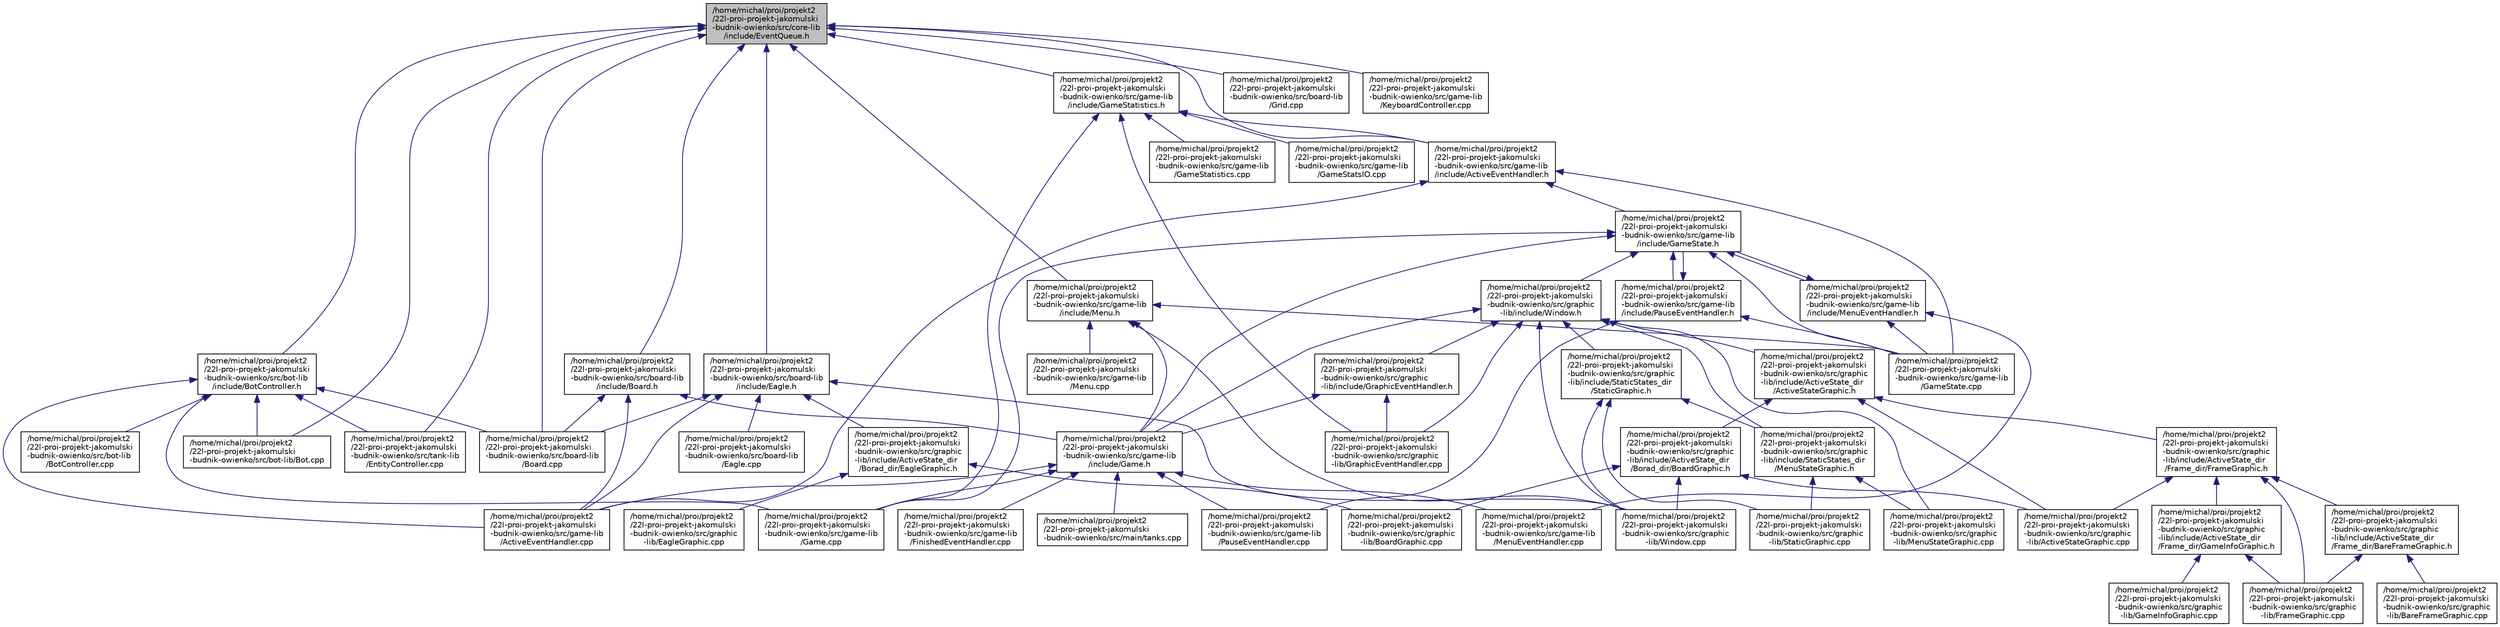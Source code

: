 digraph "/home/michal/proi/projekt2/22l-proi-projekt-jakomulski-budnik-owienko/src/core-lib/include/EventQueue.h"
{
 // INTERACTIVE_SVG=YES
 // LATEX_PDF_SIZE
  bgcolor="transparent";
  edge [fontname="Helvetica",fontsize="10",labelfontname="Helvetica",labelfontsize="10"];
  node [fontname="Helvetica",fontsize="10",shape=record];
  Node1 [label="/home/michal/proi/projekt2\l/22l-proi-projekt-jakomulski\l-budnik-owienko/src/core-lib\l/include/EventQueue.h",height=0.2,width=0.4,color="black", fillcolor="grey75", style="filled", fontcolor="black",tooltip=" "];
  Node1 -> Node2 [dir="back",color="midnightblue",fontsize="10",style="solid",fontname="Helvetica"];
  Node2 [label="/home/michal/proi/projekt2\l/22l-proi-projekt-jakomulski\l-budnik-owienko/src/board-lib\l/Board.cpp",height=0.2,width=0.4,color="black",URL="$_board_8cpp.html",tooltip=" "];
  Node1 -> Node3 [dir="back",color="midnightblue",fontsize="10",style="solid",fontname="Helvetica"];
  Node3 [label="/home/michal/proi/projekt2\l/22l-proi-projekt-jakomulski\l-budnik-owienko/src/board-lib\l/include/Board.h",height=0.2,width=0.4,color="black",URL="$_board_8h.html",tooltip=" "];
  Node3 -> Node2 [dir="back",color="midnightblue",fontsize="10",style="solid",fontname="Helvetica"];
  Node3 -> Node4 [dir="back",color="midnightblue",fontsize="10",style="solid",fontname="Helvetica"];
  Node4 [label="/home/michal/proi/projekt2\l/22l-proi-projekt-jakomulski\l-budnik-owienko/src/game-lib\l/ActiveEventHandler.cpp",height=0.2,width=0.4,color="black",URL="$_active_event_handler_8cpp.html",tooltip=" "];
  Node3 -> Node5 [dir="back",color="midnightblue",fontsize="10",style="solid",fontname="Helvetica"];
  Node5 [label="/home/michal/proi/projekt2\l/22l-proi-projekt-jakomulski\l-budnik-owienko/src/game-lib\l/include/Game.h",height=0.2,width=0.4,color="black",URL="$_game_8h.html",tooltip=" "];
  Node5 -> Node4 [dir="back",color="midnightblue",fontsize="10",style="solid",fontname="Helvetica"];
  Node5 -> Node6 [dir="back",color="midnightblue",fontsize="10",style="solid",fontname="Helvetica"];
  Node6 [label="/home/michal/proi/projekt2\l/22l-proi-projekt-jakomulski\l-budnik-owienko/src/game-lib\l/FinishedEventHandler.cpp",height=0.2,width=0.4,color="black",URL="$_finished_event_handler_8cpp.html",tooltip=" "];
  Node5 -> Node7 [dir="back",color="midnightblue",fontsize="10",style="solid",fontname="Helvetica"];
  Node7 [label="/home/michal/proi/projekt2\l/22l-proi-projekt-jakomulski\l-budnik-owienko/src/game-lib\l/Game.cpp",height=0.2,width=0.4,color="black",URL="$_game_8cpp.html",tooltip=" "];
  Node5 -> Node8 [dir="back",color="midnightblue",fontsize="10",style="solid",fontname="Helvetica"];
  Node8 [label="/home/michal/proi/projekt2\l/22l-proi-projekt-jakomulski\l-budnik-owienko/src/game-lib\l/MenuEventHandler.cpp",height=0.2,width=0.4,color="black",URL="$_menu_event_handler_8cpp.html",tooltip=" "];
  Node5 -> Node9 [dir="back",color="midnightblue",fontsize="10",style="solid",fontname="Helvetica"];
  Node9 [label="/home/michal/proi/projekt2\l/22l-proi-projekt-jakomulski\l-budnik-owienko/src/game-lib\l/PauseEventHandler.cpp",height=0.2,width=0.4,color="black",URL="$_pause_event_handler_8cpp.html",tooltip=" "];
  Node5 -> Node10 [dir="back",color="midnightblue",fontsize="10",style="solid",fontname="Helvetica"];
  Node10 [label="/home/michal/proi/projekt2\l/22l-proi-projekt-jakomulski\l-budnik-owienko/src/main/tanks.cpp",height=0.2,width=0.4,color="black",URL="$tanks_8cpp.html",tooltip=" "];
  Node1 -> Node11 [dir="back",color="midnightblue",fontsize="10",style="solid",fontname="Helvetica"];
  Node11 [label="/home/michal/proi/projekt2\l/22l-proi-projekt-jakomulski\l-budnik-owienko/src/bot-lib\l/include/BotController.h",height=0.2,width=0.4,color="black",URL="$_bot_controller_8h.html",tooltip=" "];
  Node11 -> Node2 [dir="back",color="midnightblue",fontsize="10",style="solid",fontname="Helvetica"];
  Node11 -> Node12 [dir="back",color="midnightblue",fontsize="10",style="solid",fontname="Helvetica"];
  Node12 [label="/home/michal/proi/projekt2\l/22l-proi-projekt-jakomulski\l-budnik-owienko/src/bot-lib/Bot.cpp",height=0.2,width=0.4,color="black",URL="$_bot_8cpp.html",tooltip=" "];
  Node11 -> Node13 [dir="back",color="midnightblue",fontsize="10",style="solid",fontname="Helvetica"];
  Node13 [label="/home/michal/proi/projekt2\l/22l-proi-projekt-jakomulski\l-budnik-owienko/src/bot-lib\l/BotController.cpp",height=0.2,width=0.4,color="black",URL="$_bot_controller_8cpp.html",tooltip=" "];
  Node11 -> Node4 [dir="back",color="midnightblue",fontsize="10",style="solid",fontname="Helvetica"];
  Node11 -> Node7 [dir="back",color="midnightblue",fontsize="10",style="solid",fontname="Helvetica"];
  Node11 -> Node14 [dir="back",color="midnightblue",fontsize="10",style="solid",fontname="Helvetica"];
  Node14 [label="/home/michal/proi/projekt2\l/22l-proi-projekt-jakomulski\l-budnik-owienko/src/tank-lib\l/EntityController.cpp",height=0.2,width=0.4,color="black",URL="$_entity_controller_8cpp.html",tooltip=" "];
  Node1 -> Node15 [dir="back",color="midnightblue",fontsize="10",style="solid",fontname="Helvetica"];
  Node15 [label="/home/michal/proi/projekt2\l/22l-proi-projekt-jakomulski\l-budnik-owienko/src/board-lib\l/include/Eagle.h",height=0.2,width=0.4,color="black",URL="$_eagle_8h.html",tooltip=" "];
  Node15 -> Node2 [dir="back",color="midnightblue",fontsize="10",style="solid",fontname="Helvetica"];
  Node15 -> Node16 [dir="back",color="midnightblue",fontsize="10",style="solid",fontname="Helvetica"];
  Node16 [label="/home/michal/proi/projekt2\l/22l-proi-projekt-jakomulski\l-budnik-owienko/src/board-lib\l/Eagle.cpp",height=0.2,width=0.4,color="black",URL="$_eagle_8cpp.html",tooltip=" "];
  Node15 -> Node4 [dir="back",color="midnightblue",fontsize="10",style="solid",fontname="Helvetica"];
  Node15 -> Node17 [dir="back",color="midnightblue",fontsize="10",style="solid",fontname="Helvetica"];
  Node17 [label="/home/michal/proi/projekt2\l/22l-proi-projekt-jakomulski\l-budnik-owienko/src/graphic\l-lib/include/ActiveState_dir\l/Borad_dir/EagleGraphic.h",height=0.2,width=0.4,color="black",URL="$_eagle_graphic_8h.html",tooltip=" "];
  Node17 -> Node18 [dir="back",color="midnightblue",fontsize="10",style="solid",fontname="Helvetica"];
  Node18 [label="/home/michal/proi/projekt2\l/22l-proi-projekt-jakomulski\l-budnik-owienko/src/graphic\l-lib/BoardGraphic.cpp",height=0.2,width=0.4,color="black",URL="$_board_graphic_8cpp.html",tooltip=" "];
  Node17 -> Node19 [dir="back",color="midnightblue",fontsize="10",style="solid",fontname="Helvetica"];
  Node19 [label="/home/michal/proi/projekt2\l/22l-proi-projekt-jakomulski\l-budnik-owienko/src/graphic\l-lib/EagleGraphic.cpp",height=0.2,width=0.4,color="black",URL="$_eagle_graphic_8cpp.html",tooltip=" "];
  Node15 -> Node20 [dir="back",color="midnightblue",fontsize="10",style="solid",fontname="Helvetica"];
  Node20 [label="/home/michal/proi/projekt2\l/22l-proi-projekt-jakomulski\l-budnik-owienko/src/graphic\l-lib/Window.cpp",height=0.2,width=0.4,color="black",URL="$_window_8cpp.html",tooltip=" "];
  Node1 -> Node21 [dir="back",color="midnightblue",fontsize="10",style="solid",fontname="Helvetica"];
  Node21 [label="/home/michal/proi/projekt2\l/22l-proi-projekt-jakomulski\l-budnik-owienko/src/board-lib\l/Grid.cpp",height=0.2,width=0.4,color="black",URL="$_grid_8cpp.html",tooltip=" "];
  Node1 -> Node12 [dir="back",color="midnightblue",fontsize="10",style="solid",fontname="Helvetica"];
  Node1 -> Node22 [dir="back",color="midnightblue",fontsize="10",style="solid",fontname="Helvetica"];
  Node22 [label="/home/michal/proi/projekt2\l/22l-proi-projekt-jakomulski\l-budnik-owienko/src/game-lib\l/include/ActiveEventHandler.h",height=0.2,width=0.4,color="black",URL="$_active_event_handler_8h.html",tooltip=" "];
  Node22 -> Node4 [dir="back",color="midnightblue",fontsize="10",style="solid",fontname="Helvetica"];
  Node22 -> Node23 [dir="back",color="midnightblue",fontsize="10",style="solid",fontname="Helvetica"];
  Node23 [label="/home/michal/proi/projekt2\l/22l-proi-projekt-jakomulski\l-budnik-owienko/src/game-lib\l/include/GameState.h",height=0.2,width=0.4,color="black",URL="$_game_state_8h.html",tooltip=" "];
  Node23 -> Node5 [dir="back",color="midnightblue",fontsize="10",style="solid",fontname="Helvetica"];
  Node23 -> Node24 [dir="back",color="midnightblue",fontsize="10",style="solid",fontname="Helvetica"];
  Node24 [label="/home/michal/proi/projekt2\l/22l-proi-projekt-jakomulski\l-budnik-owienko/src/game-lib\l/include/MenuEventHandler.h",height=0.2,width=0.4,color="black",URL="$_menu_event_handler_8h.html",tooltip=" "];
  Node24 -> Node23 [dir="back",color="midnightblue",fontsize="10",style="solid",fontname="Helvetica"];
  Node24 -> Node25 [dir="back",color="midnightblue",fontsize="10",style="solid",fontname="Helvetica"];
  Node25 [label="/home/michal/proi/projekt2\l/22l-proi-projekt-jakomulski\l-budnik-owienko/src/game-lib\l/GameState.cpp",height=0.2,width=0.4,color="black",URL="$_game_state_8cpp.html",tooltip=" "];
  Node24 -> Node8 [dir="back",color="midnightblue",fontsize="10",style="solid",fontname="Helvetica"];
  Node23 -> Node26 [dir="back",color="midnightblue",fontsize="10",style="solid",fontname="Helvetica"];
  Node26 [label="/home/michal/proi/projekt2\l/22l-proi-projekt-jakomulski\l-budnik-owienko/src/game-lib\l/include/PauseEventHandler.h",height=0.2,width=0.4,color="black",URL="$_pause_event_handler_8h.html",tooltip=" "];
  Node26 -> Node23 [dir="back",color="midnightblue",fontsize="10",style="solid",fontname="Helvetica"];
  Node26 -> Node25 [dir="back",color="midnightblue",fontsize="10",style="solid",fontname="Helvetica"];
  Node26 -> Node9 [dir="back",color="midnightblue",fontsize="10",style="solid",fontname="Helvetica"];
  Node23 -> Node27 [dir="back",color="midnightblue",fontsize="10",style="solid",fontname="Helvetica"];
  Node27 [label="/home/michal/proi/projekt2\l/22l-proi-projekt-jakomulski\l-budnik-owienko/src/graphic\l-lib/include/Window.h",height=0.2,width=0.4,color="black",URL="$_window_8h.html",tooltip=" "];
  Node27 -> Node5 [dir="back",color="midnightblue",fontsize="10",style="solid",fontname="Helvetica"];
  Node27 -> Node28 [dir="back",color="midnightblue",fontsize="10",style="solid",fontname="Helvetica"];
  Node28 [label="/home/michal/proi/projekt2\l/22l-proi-projekt-jakomulski\l-budnik-owienko/src/graphic\l-lib/include/GraphicEventHandler.h",height=0.2,width=0.4,color="black",URL="$_graphic_event_handler_8h.html",tooltip=" "];
  Node28 -> Node5 [dir="back",color="midnightblue",fontsize="10",style="solid",fontname="Helvetica"];
  Node28 -> Node29 [dir="back",color="midnightblue",fontsize="10",style="solid",fontname="Helvetica"];
  Node29 [label="/home/michal/proi/projekt2\l/22l-proi-projekt-jakomulski\l-budnik-owienko/src/graphic\l-lib/GraphicEventHandler.cpp",height=0.2,width=0.4,color="black",URL="$_graphic_event_handler_8cpp.html",tooltip=" "];
  Node27 -> Node30 [dir="back",color="midnightblue",fontsize="10",style="solid",fontname="Helvetica"];
  Node30 [label="/home/michal/proi/projekt2\l/22l-proi-projekt-jakomulski\l-budnik-owienko/src/graphic\l-lib/include/ActiveState_dir\l/ActiveStateGraphic.h",height=0.2,width=0.4,color="black",URL="$_active_state_graphic_8h.html",tooltip=" "];
  Node30 -> Node31 [dir="back",color="midnightblue",fontsize="10",style="solid",fontname="Helvetica"];
  Node31 [label="/home/michal/proi/projekt2\l/22l-proi-projekt-jakomulski\l-budnik-owienko/src/graphic\l-lib/include/ActiveState_dir\l/Borad_dir/BoardGraphic.h",height=0.2,width=0.4,color="black",URL="$_board_graphic_8h.html",tooltip=" "];
  Node31 -> Node32 [dir="back",color="midnightblue",fontsize="10",style="solid",fontname="Helvetica"];
  Node32 [label="/home/michal/proi/projekt2\l/22l-proi-projekt-jakomulski\l-budnik-owienko/src/graphic\l-lib/ActiveStateGraphic.cpp",height=0.2,width=0.4,color="black",URL="$_active_state_graphic_8cpp.html",tooltip=" "];
  Node31 -> Node18 [dir="back",color="midnightblue",fontsize="10",style="solid",fontname="Helvetica"];
  Node31 -> Node20 [dir="back",color="midnightblue",fontsize="10",style="solid",fontname="Helvetica"];
  Node30 -> Node33 [dir="back",color="midnightblue",fontsize="10",style="solid",fontname="Helvetica"];
  Node33 [label="/home/michal/proi/projekt2\l/22l-proi-projekt-jakomulski\l-budnik-owienko/src/graphic\l-lib/include/ActiveState_dir\l/Frame_dir/FrameGraphic.h",height=0.2,width=0.4,color="black",URL="$_frame_graphic_8h.html",tooltip=" "];
  Node33 -> Node32 [dir="back",color="midnightblue",fontsize="10",style="solid",fontname="Helvetica"];
  Node33 -> Node34 [dir="back",color="midnightblue",fontsize="10",style="solid",fontname="Helvetica"];
  Node34 [label="/home/michal/proi/projekt2\l/22l-proi-projekt-jakomulski\l-budnik-owienko/src/graphic\l-lib/include/ActiveState_dir\l/Frame_dir/BareFrameGraphic.h",height=0.2,width=0.4,color="black",URL="$_bare_frame_graphic_8h.html",tooltip=" "];
  Node34 -> Node35 [dir="back",color="midnightblue",fontsize="10",style="solid",fontname="Helvetica"];
  Node35 [label="/home/michal/proi/projekt2\l/22l-proi-projekt-jakomulski\l-budnik-owienko/src/graphic\l-lib/BareFrameGraphic.cpp",height=0.2,width=0.4,color="black",URL="$_bare_frame_graphic_8cpp.html",tooltip=" "];
  Node34 -> Node36 [dir="back",color="midnightblue",fontsize="10",style="solid",fontname="Helvetica"];
  Node36 [label="/home/michal/proi/projekt2\l/22l-proi-projekt-jakomulski\l-budnik-owienko/src/graphic\l-lib/FrameGraphic.cpp",height=0.2,width=0.4,color="black",URL="$_frame_graphic_8cpp.html",tooltip=" "];
  Node33 -> Node36 [dir="back",color="midnightblue",fontsize="10",style="solid",fontname="Helvetica"];
  Node33 -> Node37 [dir="back",color="midnightblue",fontsize="10",style="solid",fontname="Helvetica"];
  Node37 [label="/home/michal/proi/projekt2\l/22l-proi-projekt-jakomulski\l-budnik-owienko/src/graphic\l-lib/include/ActiveState_dir\l/Frame_dir/GameInfoGraphic.h",height=0.2,width=0.4,color="black",URL="$_game_info_graphic_8h.html",tooltip=" "];
  Node37 -> Node36 [dir="back",color="midnightblue",fontsize="10",style="solid",fontname="Helvetica"];
  Node37 -> Node38 [dir="back",color="midnightblue",fontsize="10",style="solid",fontname="Helvetica"];
  Node38 [label="/home/michal/proi/projekt2\l/22l-proi-projekt-jakomulski\l-budnik-owienko/src/graphic\l-lib/GameInfoGraphic.cpp",height=0.2,width=0.4,color="black",URL="$_game_info_graphic_8cpp.html",tooltip=" "];
  Node30 -> Node32 [dir="back",color="midnightblue",fontsize="10",style="solid",fontname="Helvetica"];
  Node27 -> Node29 [dir="back",color="midnightblue",fontsize="10",style="solid",fontname="Helvetica"];
  Node27 -> Node39 [dir="back",color="midnightblue",fontsize="10",style="solid",fontname="Helvetica"];
  Node39 [label="/home/michal/proi/projekt2\l/22l-proi-projekt-jakomulski\l-budnik-owienko/src/graphic\l-lib/include/StaticStates_dir\l/StaticGraphic.h",height=0.2,width=0.4,color="black",URL="$_static_graphic_8h.html",tooltip=" "];
  Node39 -> Node40 [dir="back",color="midnightblue",fontsize="10",style="solid",fontname="Helvetica"];
  Node40 [label="/home/michal/proi/projekt2\l/22l-proi-projekt-jakomulski\l-budnik-owienko/src/graphic\l-lib/include/StaticStates_dir\l/MenuStateGraphic.h",height=0.2,width=0.4,color="black",URL="$_menu_state_graphic_8h.html",tooltip=" "];
  Node40 -> Node41 [dir="back",color="midnightblue",fontsize="10",style="solid",fontname="Helvetica"];
  Node41 [label="/home/michal/proi/projekt2\l/22l-proi-projekt-jakomulski\l-budnik-owienko/src/graphic\l-lib/MenuStateGraphic.cpp",height=0.2,width=0.4,color="black",URL="$_menu_state_graphic_8cpp.html",tooltip=" "];
  Node40 -> Node42 [dir="back",color="midnightblue",fontsize="10",style="solid",fontname="Helvetica"];
  Node42 [label="/home/michal/proi/projekt2\l/22l-proi-projekt-jakomulski\l-budnik-owienko/src/graphic\l-lib/StaticGraphic.cpp",height=0.2,width=0.4,color="black",URL="$_static_graphic_8cpp.html",tooltip=" "];
  Node39 -> Node42 [dir="back",color="midnightblue",fontsize="10",style="solid",fontname="Helvetica"];
  Node39 -> Node20 [dir="back",color="midnightblue",fontsize="10",style="solid",fontname="Helvetica"];
  Node27 -> Node40 [dir="back",color="midnightblue",fontsize="10",style="solid",fontname="Helvetica"];
  Node27 -> Node41 [dir="back",color="midnightblue",fontsize="10",style="solid",fontname="Helvetica"];
  Node27 -> Node20 [dir="back",color="midnightblue",fontsize="10",style="solid",fontname="Helvetica"];
  Node23 -> Node7 [dir="back",color="midnightblue",fontsize="10",style="solid",fontname="Helvetica"];
  Node23 -> Node25 [dir="back",color="midnightblue",fontsize="10",style="solid",fontname="Helvetica"];
  Node22 -> Node25 [dir="back",color="midnightblue",fontsize="10",style="solid",fontname="Helvetica"];
  Node1 -> Node43 [dir="back",color="midnightblue",fontsize="10",style="solid",fontname="Helvetica"];
  Node43 [label="/home/michal/proi/projekt2\l/22l-proi-projekt-jakomulski\l-budnik-owienko/src/game-lib\l/include/GameStatistics.h",height=0.2,width=0.4,color="black",URL="$_game_statistics_8h.html",tooltip=" "];
  Node43 -> Node22 [dir="back",color="midnightblue",fontsize="10",style="solid",fontname="Helvetica"];
  Node43 -> Node7 [dir="back",color="midnightblue",fontsize="10",style="solid",fontname="Helvetica"];
  Node43 -> Node44 [dir="back",color="midnightblue",fontsize="10",style="solid",fontname="Helvetica"];
  Node44 [label="/home/michal/proi/projekt2\l/22l-proi-projekt-jakomulski\l-budnik-owienko/src/game-lib\l/GameStatistics.cpp",height=0.2,width=0.4,color="black",URL="$_game_statistics_8cpp.html",tooltip=" "];
  Node43 -> Node45 [dir="back",color="midnightblue",fontsize="10",style="solid",fontname="Helvetica"];
  Node45 [label="/home/michal/proi/projekt2\l/22l-proi-projekt-jakomulski\l-budnik-owienko/src/game-lib\l/GameStatsIO.cpp",height=0.2,width=0.4,color="black",URL="$_game_stats_i_o_8cpp.html",tooltip=" "];
  Node43 -> Node29 [dir="back",color="midnightblue",fontsize="10",style="solid",fontname="Helvetica"];
  Node1 -> Node46 [dir="back",color="midnightblue",fontsize="10",style="solid",fontname="Helvetica"];
  Node46 [label="/home/michal/proi/projekt2\l/22l-proi-projekt-jakomulski\l-budnik-owienko/src/game-lib\l/include/Menu.h",height=0.2,width=0.4,color="black",URL="$_menu_8h.html",tooltip=" "];
  Node46 -> Node5 [dir="back",color="midnightblue",fontsize="10",style="solid",fontname="Helvetica"];
  Node46 -> Node25 [dir="back",color="midnightblue",fontsize="10",style="solid",fontname="Helvetica"];
  Node46 -> Node47 [dir="back",color="midnightblue",fontsize="10",style="solid",fontname="Helvetica"];
  Node47 [label="/home/michal/proi/projekt2\l/22l-proi-projekt-jakomulski\l-budnik-owienko/src/game-lib\l/Menu.cpp",height=0.2,width=0.4,color="black",URL="$_menu_8cpp.html",tooltip=" "];
  Node46 -> Node20 [dir="back",color="midnightblue",fontsize="10",style="solid",fontname="Helvetica"];
  Node1 -> Node48 [dir="back",color="midnightblue",fontsize="10",style="solid",fontname="Helvetica"];
  Node48 [label="/home/michal/proi/projekt2\l/22l-proi-projekt-jakomulski\l-budnik-owienko/src/game-lib\l/KeyboardController.cpp",height=0.2,width=0.4,color="black",URL="$_keyboard_controller_8cpp.html",tooltip=" "];
  Node1 -> Node14 [dir="back",color="midnightblue",fontsize="10",style="solid",fontname="Helvetica"];
}
